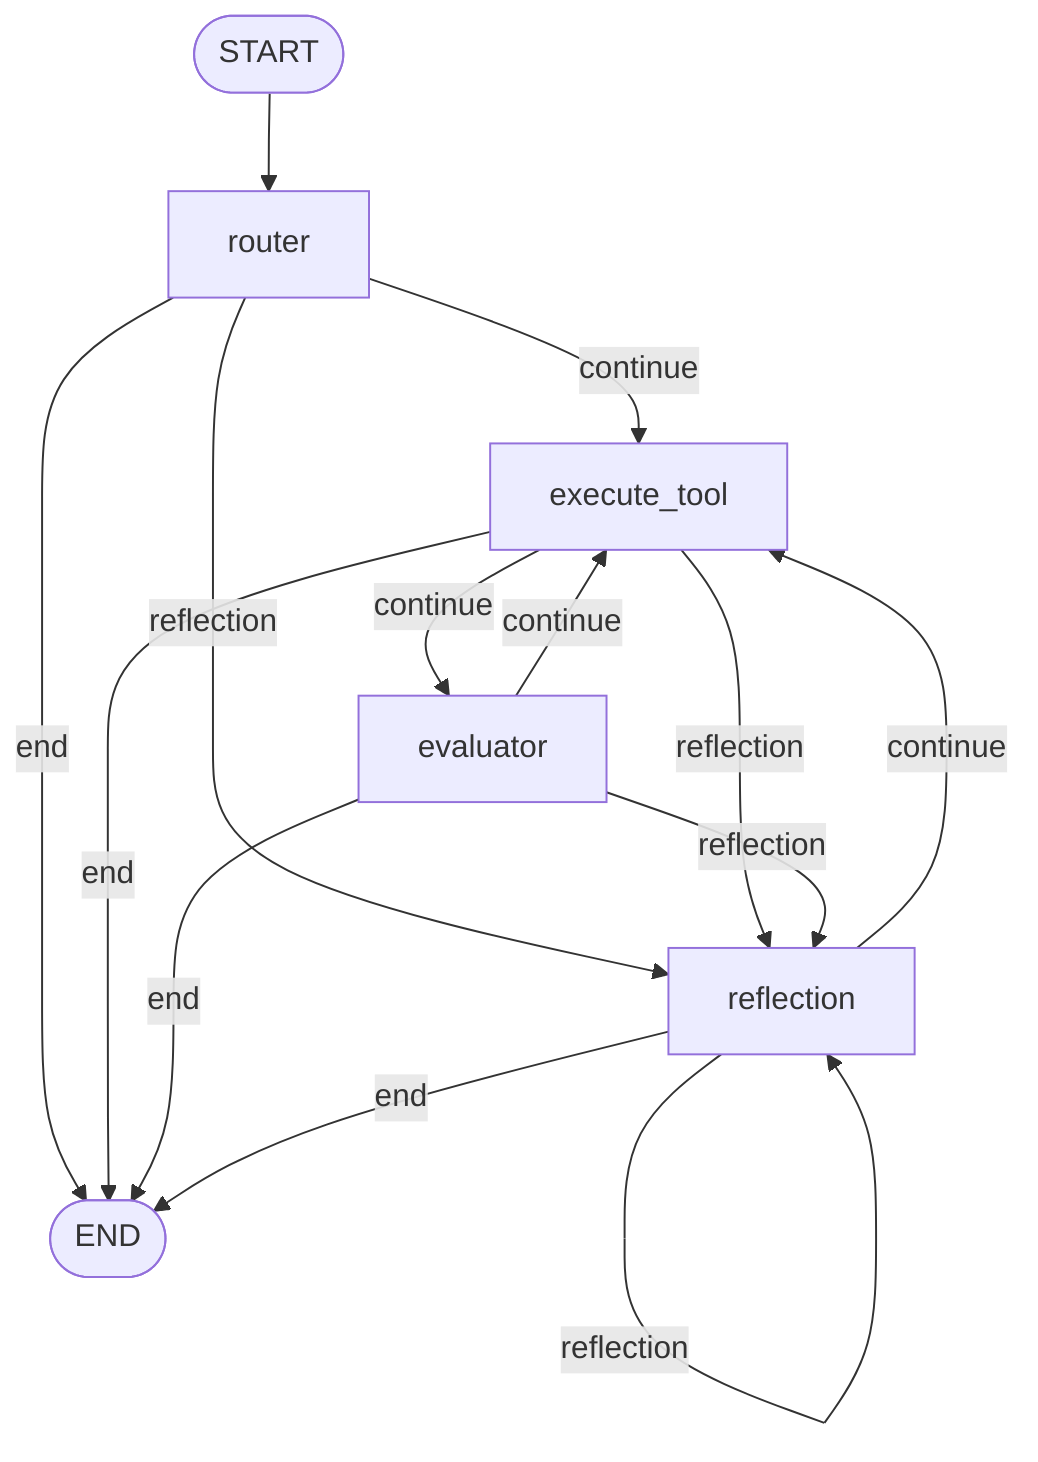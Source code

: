 graph TD
    START --> router
    router -->|continue| execute_tool
    router -->|reflection| reflection
    router -->|end| END
    execute_tool -->|continue| evaluator
    execute_tool -->|reflection| reflection
    execute_tool -->|end| END
    evaluator -->|continue| execute_tool
    evaluator -->|reflection| reflection
    evaluator -->|end| END
    reflection -->|continue| execute_tool
    reflection -->|reflection| reflection
    reflection -->|end| END
    evaluator[evaluator]
    reflection[reflection]
    execute_tool[execute_tool]
    router[router]
    START([START])
    END([END])